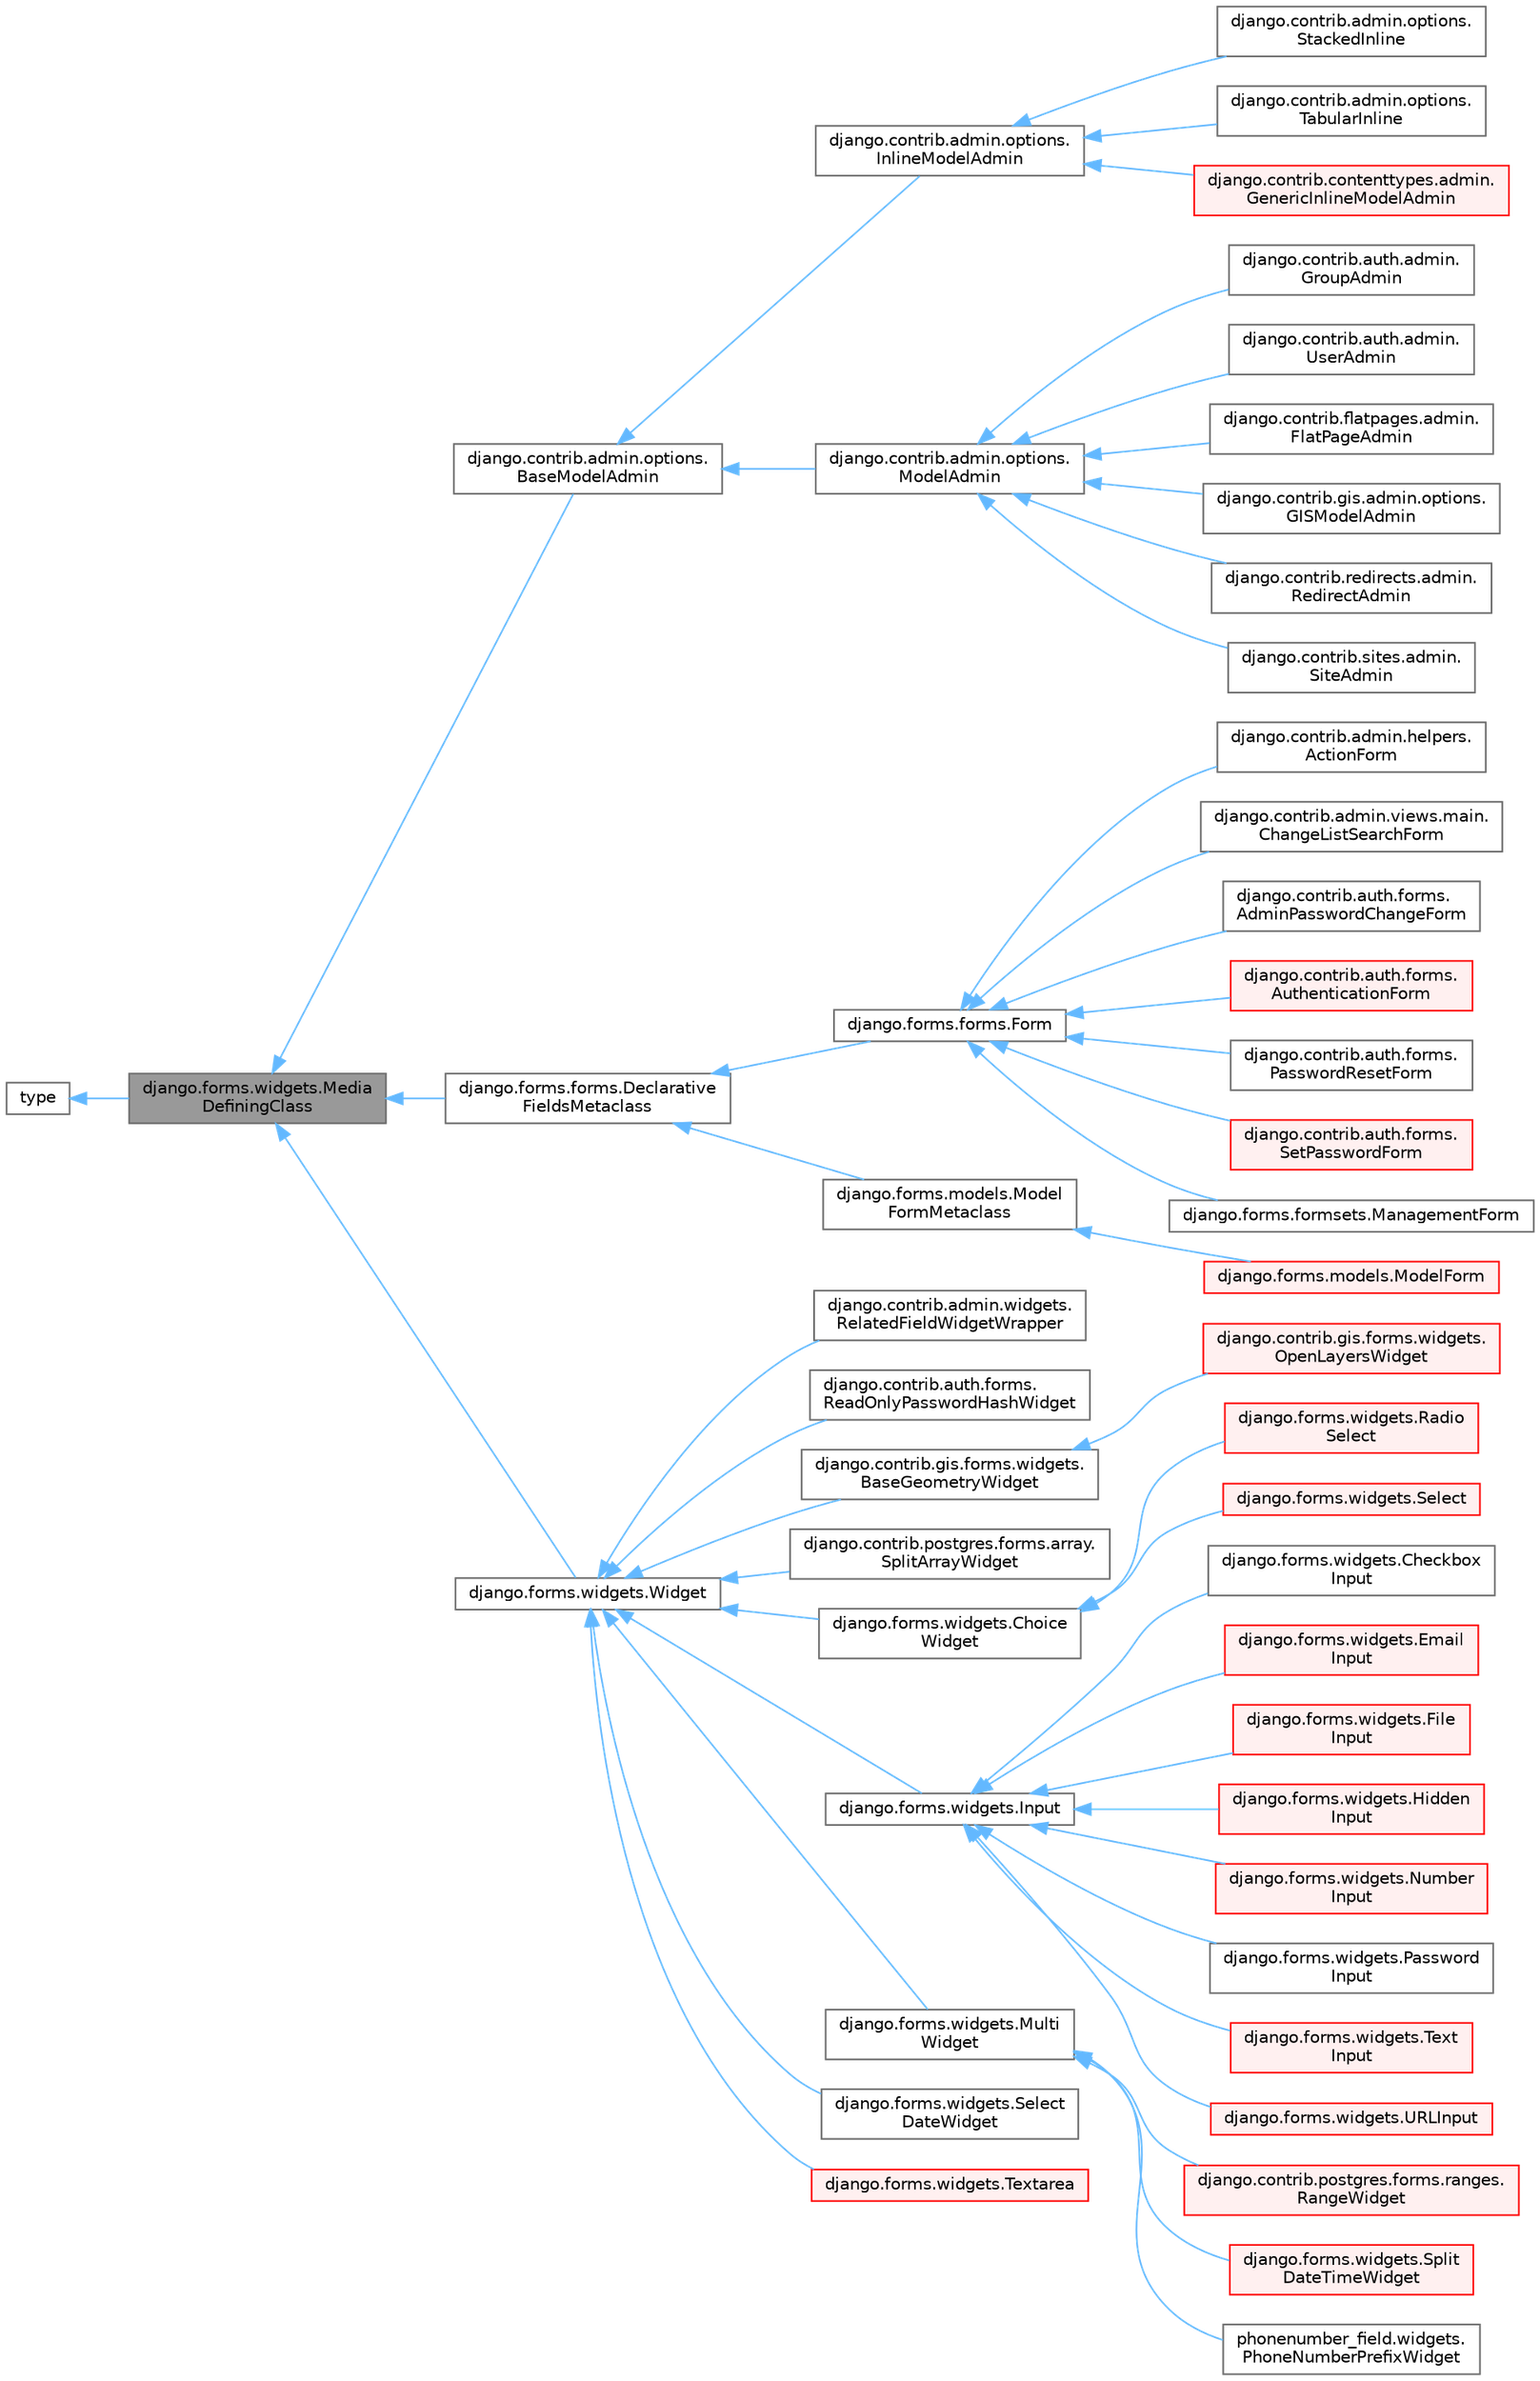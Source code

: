 digraph "django.forms.widgets.MediaDefiningClass"
{
 // LATEX_PDF_SIZE
  bgcolor="transparent";
  edge [fontname=Helvetica,fontsize=10,labelfontname=Helvetica,labelfontsize=10];
  node [fontname=Helvetica,fontsize=10,shape=box,height=0.2,width=0.4];
  rankdir="LR";
  Node1 [id="Node000001",label="django.forms.widgets.Media\lDefiningClass",height=0.2,width=0.4,color="gray40", fillcolor="grey60", style="filled", fontcolor="black",tooltip=" "];
  Node2 -> Node1 [id="edge1_Node000001_Node000002",dir="back",color="steelblue1",style="solid",tooltip=" "];
  Node2 [id="Node000002",label="type",height=0.2,width=0.4,color="gray40", fillcolor="white", style="filled",tooltip=" "];
  Node1 -> Node3 [id="edge2_Node000001_Node000003",dir="back",color="steelblue1",style="solid",tooltip=" "];
  Node3 [id="Node000003",label="django.contrib.admin.options.\lBaseModelAdmin",height=0.2,width=0.4,color="gray40", fillcolor="white", style="filled",URL="$classdjango_1_1contrib_1_1admin_1_1options_1_1_base_model_admin.html",tooltip=" "];
  Node3 -> Node4 [id="edge3_Node000003_Node000004",dir="back",color="steelblue1",style="solid",tooltip=" "];
  Node4 [id="Node000004",label="django.contrib.admin.options.\lInlineModelAdmin",height=0.2,width=0.4,color="gray40", fillcolor="white", style="filled",URL="$classdjango_1_1contrib_1_1admin_1_1options_1_1_inline_model_admin.html",tooltip=" "];
  Node4 -> Node5 [id="edge4_Node000004_Node000005",dir="back",color="steelblue1",style="solid",tooltip=" "];
  Node5 [id="Node000005",label="django.contrib.admin.options.\lStackedInline",height=0.2,width=0.4,color="gray40", fillcolor="white", style="filled",URL="$classdjango_1_1contrib_1_1admin_1_1options_1_1_stacked_inline.html",tooltip=" "];
  Node4 -> Node6 [id="edge5_Node000004_Node000006",dir="back",color="steelblue1",style="solid",tooltip=" "];
  Node6 [id="Node000006",label="django.contrib.admin.options.\lTabularInline",height=0.2,width=0.4,color="gray40", fillcolor="white", style="filled",URL="$classdjango_1_1contrib_1_1admin_1_1options_1_1_tabular_inline.html",tooltip=" "];
  Node4 -> Node7 [id="edge6_Node000004_Node000007",dir="back",color="steelblue1",style="solid",tooltip=" "];
  Node7 [id="Node000007",label="django.contrib.contenttypes.admin.\lGenericInlineModelAdmin",height=0.2,width=0.4,color="red", fillcolor="#FFF0F0", style="filled",URL="$classdjango_1_1contrib_1_1contenttypes_1_1admin_1_1_generic_inline_model_admin.html",tooltip=" "];
  Node3 -> Node10 [id="edge7_Node000003_Node000010",dir="back",color="steelblue1",style="solid",tooltip=" "];
  Node10 [id="Node000010",label="django.contrib.admin.options.\lModelAdmin",height=0.2,width=0.4,color="gray40", fillcolor="white", style="filled",URL="$classdjango_1_1contrib_1_1admin_1_1options_1_1_model_admin.html",tooltip=" "];
  Node10 -> Node11 [id="edge8_Node000010_Node000011",dir="back",color="steelblue1",style="solid",tooltip=" "];
  Node11 [id="Node000011",label="django.contrib.auth.admin.\lGroupAdmin",height=0.2,width=0.4,color="gray40", fillcolor="white", style="filled",URL="$classdjango_1_1contrib_1_1auth_1_1admin_1_1_group_admin.html",tooltip=" "];
  Node10 -> Node12 [id="edge9_Node000010_Node000012",dir="back",color="steelblue1",style="solid",tooltip=" "];
  Node12 [id="Node000012",label="django.contrib.auth.admin.\lUserAdmin",height=0.2,width=0.4,color="gray40", fillcolor="white", style="filled",URL="$classdjango_1_1contrib_1_1auth_1_1admin_1_1_user_admin.html",tooltip=" "];
  Node10 -> Node13 [id="edge10_Node000010_Node000013",dir="back",color="steelblue1",style="solid",tooltip=" "];
  Node13 [id="Node000013",label="django.contrib.flatpages.admin.\lFlatPageAdmin",height=0.2,width=0.4,color="gray40", fillcolor="white", style="filled",URL="$classdjango_1_1contrib_1_1flatpages_1_1admin_1_1_flat_page_admin.html",tooltip=" "];
  Node10 -> Node14 [id="edge11_Node000010_Node000014",dir="back",color="steelblue1",style="solid",tooltip=" "];
  Node14 [id="Node000014",label="django.contrib.gis.admin.options.\lGISModelAdmin",height=0.2,width=0.4,color="gray40", fillcolor="white", style="filled",URL="$classdjango_1_1contrib_1_1gis_1_1admin_1_1options_1_1_g_i_s_model_admin.html",tooltip=" "];
  Node10 -> Node15 [id="edge12_Node000010_Node000015",dir="back",color="steelblue1",style="solid",tooltip=" "];
  Node15 [id="Node000015",label="django.contrib.redirects.admin.\lRedirectAdmin",height=0.2,width=0.4,color="gray40", fillcolor="white", style="filled",URL="$classdjango_1_1contrib_1_1redirects_1_1admin_1_1_redirect_admin.html",tooltip=" "];
  Node10 -> Node16 [id="edge13_Node000010_Node000016",dir="back",color="steelblue1",style="solid",tooltip=" "];
  Node16 [id="Node000016",label="django.contrib.sites.admin.\lSiteAdmin",height=0.2,width=0.4,color="gray40", fillcolor="white", style="filled",URL="$classdjango_1_1contrib_1_1sites_1_1admin_1_1_site_admin.html",tooltip=" "];
  Node1 -> Node17 [id="edge14_Node000001_Node000017",dir="back",color="steelblue1",style="solid",tooltip=" "];
  Node17 [id="Node000017",label="django.forms.forms.Declarative\lFieldsMetaclass",height=0.2,width=0.4,color="gray40", fillcolor="white", style="filled",URL="$classdjango_1_1forms_1_1forms_1_1_declarative_fields_metaclass.html",tooltip=" "];
  Node17 -> Node18 [id="edge15_Node000017_Node000018",dir="back",color="steelblue1",style="solid",tooltip=" "];
  Node18 [id="Node000018",label="django.forms.forms.Form",height=0.2,width=0.4,color="gray40", fillcolor="white", style="filled",URL="$classdjango_1_1forms_1_1forms_1_1_form.html",tooltip=" "];
  Node18 -> Node19 [id="edge16_Node000018_Node000019",dir="back",color="steelblue1",style="solid",tooltip=" "];
  Node19 [id="Node000019",label="django.contrib.admin.helpers.\lActionForm",height=0.2,width=0.4,color="gray40", fillcolor="white", style="filled",URL="$classdjango_1_1contrib_1_1admin_1_1helpers_1_1_action_form.html",tooltip=" "];
  Node18 -> Node20 [id="edge17_Node000018_Node000020",dir="back",color="steelblue1",style="solid",tooltip=" "];
  Node20 [id="Node000020",label="django.contrib.admin.views.main.\lChangeListSearchForm",height=0.2,width=0.4,color="gray40", fillcolor="white", style="filled",URL="$classdjango_1_1contrib_1_1admin_1_1views_1_1main_1_1_change_list_search_form.html",tooltip=" "];
  Node18 -> Node21 [id="edge18_Node000018_Node000021",dir="back",color="steelblue1",style="solid",tooltip=" "];
  Node21 [id="Node000021",label="django.contrib.auth.forms.\lAdminPasswordChangeForm",height=0.2,width=0.4,color="gray40", fillcolor="white", style="filled",URL="$classdjango_1_1contrib_1_1auth_1_1forms_1_1_admin_password_change_form.html",tooltip=" "];
  Node18 -> Node22 [id="edge19_Node000018_Node000022",dir="back",color="steelblue1",style="solid",tooltip=" "];
  Node22 [id="Node000022",label="django.contrib.auth.forms.\lAuthenticationForm",height=0.2,width=0.4,color="red", fillcolor="#FFF0F0", style="filled",URL="$classdjango_1_1contrib_1_1auth_1_1forms_1_1_authentication_form.html",tooltip=" "];
  Node18 -> Node25 [id="edge20_Node000018_Node000025",dir="back",color="steelblue1",style="solid",tooltip=" "];
  Node25 [id="Node000025",label="django.contrib.auth.forms.\lPasswordResetForm",height=0.2,width=0.4,color="gray40", fillcolor="white", style="filled",URL="$classdjango_1_1contrib_1_1auth_1_1forms_1_1_password_reset_form.html",tooltip=" "];
  Node18 -> Node26 [id="edge21_Node000018_Node000026",dir="back",color="steelblue1",style="solid",tooltip=" "];
  Node26 [id="Node000026",label="django.contrib.auth.forms.\lSetPasswordForm",height=0.2,width=0.4,color="red", fillcolor="#FFF0F0", style="filled",URL="$classdjango_1_1contrib_1_1auth_1_1forms_1_1_set_password_form.html",tooltip=" "];
  Node18 -> Node29 [id="edge22_Node000018_Node000029",dir="back",color="steelblue1",style="solid",tooltip=" "];
  Node29 [id="Node000029",label="django.forms.formsets.ManagementForm",height=0.2,width=0.4,color="gray40", fillcolor="white", style="filled",URL="$classdjango_1_1forms_1_1formsets_1_1_management_form.html",tooltip=" "];
  Node17 -> Node30 [id="edge23_Node000017_Node000030",dir="back",color="steelblue1",style="solid",tooltip=" "];
  Node30 [id="Node000030",label="django.forms.models.Model\lFormMetaclass",height=0.2,width=0.4,color="gray40", fillcolor="white", style="filled",URL="$classdjango_1_1forms_1_1models_1_1_model_form_metaclass.html",tooltip=" "];
  Node30 -> Node31 [id="edge24_Node000030_Node000031",dir="back",color="steelblue1",style="solid",tooltip=" "];
  Node31 [id="Node000031",label="django.forms.models.ModelForm",height=0.2,width=0.4,color="red", fillcolor="#FFF0F0", style="filled",URL="$classdjango_1_1forms_1_1models_1_1_model_form.html",tooltip=" "];
  Node1 -> Node38 [id="edge25_Node000001_Node000038",dir="back",color="steelblue1",style="solid",tooltip=" "];
  Node38 [id="Node000038",label="django.forms.widgets.Widget",height=0.2,width=0.4,color="gray40", fillcolor="white", style="filled",URL="$classdjango_1_1forms_1_1widgets_1_1_widget.html",tooltip=" "];
  Node38 -> Node39 [id="edge26_Node000038_Node000039",dir="back",color="steelblue1",style="solid",tooltip=" "];
  Node39 [id="Node000039",label="django.contrib.admin.widgets.\lRelatedFieldWidgetWrapper",height=0.2,width=0.4,color="gray40", fillcolor="white", style="filled",URL="$classdjango_1_1contrib_1_1admin_1_1widgets_1_1_related_field_widget_wrapper.html",tooltip=" "];
  Node38 -> Node40 [id="edge27_Node000038_Node000040",dir="back",color="steelblue1",style="solid",tooltip=" "];
  Node40 [id="Node000040",label="django.contrib.auth.forms.\lReadOnlyPasswordHashWidget",height=0.2,width=0.4,color="gray40", fillcolor="white", style="filled",URL="$classdjango_1_1contrib_1_1auth_1_1forms_1_1_read_only_password_hash_widget.html",tooltip=" "];
  Node38 -> Node41 [id="edge28_Node000038_Node000041",dir="back",color="steelblue1",style="solid",tooltip=" "];
  Node41 [id="Node000041",label="django.contrib.gis.forms.widgets.\lBaseGeometryWidget",height=0.2,width=0.4,color="gray40", fillcolor="white", style="filled",URL="$classdjango_1_1contrib_1_1gis_1_1forms_1_1widgets_1_1_base_geometry_widget.html",tooltip=" "];
  Node41 -> Node42 [id="edge29_Node000041_Node000042",dir="back",color="steelblue1",style="solid",tooltip=" "];
  Node42 [id="Node000042",label="django.contrib.gis.forms.widgets.\lOpenLayersWidget",height=0.2,width=0.4,color="red", fillcolor="#FFF0F0", style="filled",URL="$classdjango_1_1contrib_1_1gis_1_1forms_1_1widgets_1_1_open_layers_widget.html",tooltip=" "];
  Node38 -> Node44 [id="edge30_Node000038_Node000044",dir="back",color="steelblue1",style="solid",tooltip=" "];
  Node44 [id="Node000044",label="django.contrib.postgres.forms.array.\lSplitArrayWidget",height=0.2,width=0.4,color="gray40", fillcolor="white", style="filled",URL="$classdjango_1_1contrib_1_1postgres_1_1forms_1_1array_1_1_split_array_widget.html",tooltip=" "];
  Node38 -> Node45 [id="edge31_Node000038_Node000045",dir="back",color="steelblue1",style="solid",tooltip=" "];
  Node45 [id="Node000045",label="django.forms.widgets.Choice\lWidget",height=0.2,width=0.4,color="gray40", fillcolor="white", style="filled",URL="$classdjango_1_1forms_1_1widgets_1_1_choice_widget.html",tooltip=" "];
  Node45 -> Node46 [id="edge32_Node000045_Node000046",dir="back",color="steelblue1",style="solid",tooltip=" "];
  Node46 [id="Node000046",label="django.forms.widgets.Radio\lSelect",height=0.2,width=0.4,color="red", fillcolor="#FFF0F0", style="filled",URL="$classdjango_1_1forms_1_1widgets_1_1_radio_select.html",tooltip=" "];
  Node45 -> Node49 [id="edge33_Node000045_Node000049",dir="back",color="steelblue1",style="solid",tooltip=" "];
  Node49 [id="Node000049",label="django.forms.widgets.Select",height=0.2,width=0.4,color="red", fillcolor="#FFF0F0", style="filled",URL="$classdjango_1_1forms_1_1widgets_1_1_select.html",tooltip=" "];
  Node38 -> Node56 [id="edge34_Node000038_Node000056",dir="back",color="steelblue1",style="solid",tooltip=" "];
  Node56 [id="Node000056",label="django.forms.widgets.Input",height=0.2,width=0.4,color="gray40", fillcolor="white", style="filled",URL="$classdjango_1_1forms_1_1widgets_1_1_input.html",tooltip=" "];
  Node56 -> Node57 [id="edge35_Node000056_Node000057",dir="back",color="steelblue1",style="solid",tooltip=" "];
  Node57 [id="Node000057",label="django.forms.widgets.Checkbox\lInput",height=0.2,width=0.4,color="gray40", fillcolor="white", style="filled",URL="$classdjango_1_1forms_1_1widgets_1_1_checkbox_input.html",tooltip=" "];
  Node56 -> Node58 [id="edge36_Node000056_Node000058",dir="back",color="steelblue1",style="solid",tooltip=" "];
  Node58 [id="Node000058",label="django.forms.widgets.Email\lInput",height=0.2,width=0.4,color="red", fillcolor="#FFF0F0", style="filled",URL="$classdjango_1_1forms_1_1widgets_1_1_email_input.html",tooltip=" "];
  Node56 -> Node60 [id="edge37_Node000056_Node000060",dir="back",color="steelblue1",style="solid",tooltip=" "];
  Node60 [id="Node000060",label="django.forms.widgets.File\lInput",height=0.2,width=0.4,color="red", fillcolor="#FFF0F0", style="filled",URL="$classdjango_1_1forms_1_1widgets_1_1_file_input.html",tooltip=" "];
  Node56 -> Node63 [id="edge38_Node000056_Node000063",dir="back",color="steelblue1",style="solid",tooltip=" "];
  Node63 [id="Node000063",label="django.forms.widgets.Hidden\lInput",height=0.2,width=0.4,color="red", fillcolor="#FFF0F0", style="filled",URL="$classdjango_1_1forms_1_1widgets_1_1_hidden_input.html",tooltip=" "];
  Node56 -> Node65 [id="edge39_Node000056_Node000065",dir="back",color="steelblue1",style="solid",tooltip=" "];
  Node65 [id="Node000065",label="django.forms.widgets.Number\lInput",height=0.2,width=0.4,color="red", fillcolor="#FFF0F0", style="filled",URL="$classdjango_1_1forms_1_1widgets_1_1_number_input.html",tooltip=" "];
  Node56 -> Node68 [id="edge40_Node000056_Node000068",dir="back",color="steelblue1",style="solid",tooltip=" "];
  Node68 [id="Node000068",label="django.forms.widgets.Password\lInput",height=0.2,width=0.4,color="gray40", fillcolor="white", style="filled",URL="$classdjango_1_1forms_1_1widgets_1_1_password_input.html",tooltip=" "];
  Node56 -> Node69 [id="edge41_Node000056_Node000069",dir="back",color="steelblue1",style="solid",tooltip=" "];
  Node69 [id="Node000069",label="django.forms.widgets.Text\lInput",height=0.2,width=0.4,color="red", fillcolor="#FFF0F0", style="filled",URL="$classdjango_1_1forms_1_1widgets_1_1_text_input.html",tooltip=" "];
  Node56 -> Node84 [id="edge42_Node000056_Node000084",dir="back",color="steelblue1",style="solid",tooltip=" "];
  Node84 [id="Node000084",label="django.forms.widgets.URLInput",height=0.2,width=0.4,color="red", fillcolor="#FFF0F0", style="filled",URL="$classdjango_1_1forms_1_1widgets_1_1_u_r_l_input.html",tooltip=" "];
  Node38 -> Node86 [id="edge43_Node000038_Node000086",dir="back",color="steelblue1",style="solid",tooltip=" "];
  Node86 [id="Node000086",label="django.forms.widgets.Multi\lWidget",height=0.2,width=0.4,color="gray40", fillcolor="white", style="filled",URL="$classdjango_1_1forms_1_1widgets_1_1_multi_widget.html",tooltip=" "];
  Node86 -> Node87 [id="edge44_Node000086_Node000087",dir="back",color="steelblue1",style="solid",tooltip=" "];
  Node87 [id="Node000087",label="django.contrib.postgres.forms.ranges.\lRangeWidget",height=0.2,width=0.4,color="red", fillcolor="#FFF0F0", style="filled",URL="$classdjango_1_1contrib_1_1postgres_1_1forms_1_1ranges_1_1_range_widget.html",tooltip=" "];
  Node86 -> Node89 [id="edge45_Node000086_Node000089",dir="back",color="steelblue1",style="solid",tooltip=" "];
  Node89 [id="Node000089",label="django.forms.widgets.Split\lDateTimeWidget",height=0.2,width=0.4,color="red", fillcolor="#FFF0F0", style="filled",URL="$classdjango_1_1forms_1_1widgets_1_1_split_date_time_widget.html",tooltip=" "];
  Node86 -> Node92 [id="edge46_Node000086_Node000092",dir="back",color="steelblue1",style="solid",tooltip=" "];
  Node92 [id="Node000092",label="phonenumber_field.widgets.\lPhoneNumberPrefixWidget",height=0.2,width=0.4,color="gray40", fillcolor="white", style="filled",URL="$classphonenumber__field_1_1widgets_1_1_phone_number_prefix_widget.html",tooltip=" "];
  Node38 -> Node93 [id="edge47_Node000038_Node000093",dir="back",color="steelblue1",style="solid",tooltip=" "];
  Node93 [id="Node000093",label="django.forms.widgets.Select\lDateWidget",height=0.2,width=0.4,color="gray40", fillcolor="white", style="filled",URL="$classdjango_1_1forms_1_1widgets_1_1_select_date_widget.html",tooltip=" "];
  Node38 -> Node94 [id="edge48_Node000038_Node000094",dir="back",color="steelblue1",style="solid",tooltip=" "];
  Node94 [id="Node000094",label="django.forms.widgets.Textarea",height=0.2,width=0.4,color="red", fillcolor="#FFF0F0", style="filled",URL="$classdjango_1_1forms_1_1widgets_1_1_textarea.html",tooltip=" "];
}

